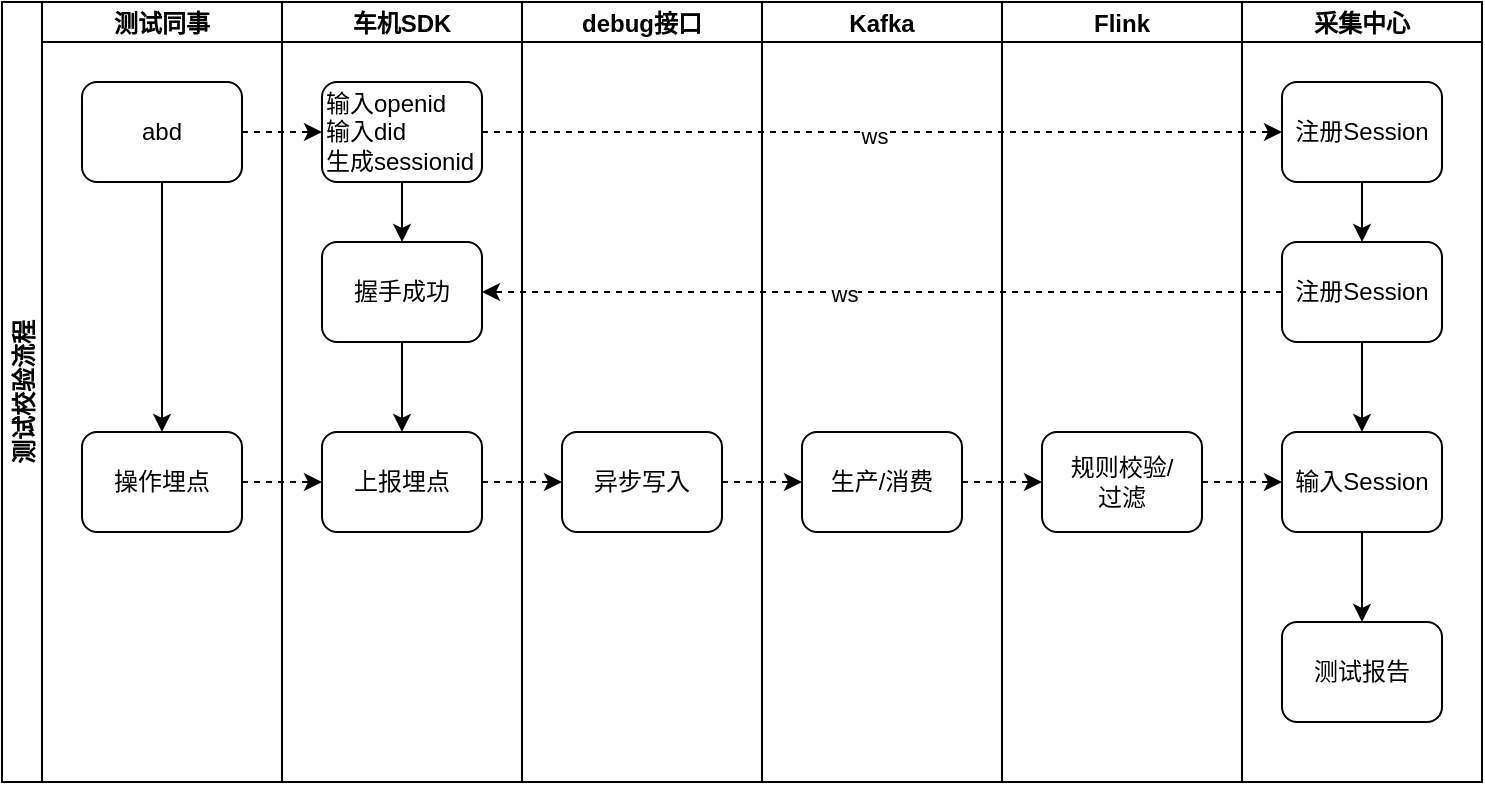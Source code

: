 <mxfile version="26.1.0">
  <diagram name="第 1 页" id="Wn0tkcndtycrgx5PYjIO">
    <mxGraphModel dx="2026" dy="1107" grid="1" gridSize="10" guides="1" tooltips="1" connect="1" arrows="1" fold="1" page="1" pageScale="1" pageWidth="827" pageHeight="1169" math="0" shadow="0">
      <root>
        <mxCell id="0" />
        <mxCell id="1" parent="0" />
        <mxCell id="uodfpMHbg1HzAjFqGIbb-2" value="测试校验流程" style="swimlane;childLayout=stackLayout;resizeParent=1;resizeParentMax=0;startSize=20;horizontal=0;horizontalStack=1;" vertex="1" parent="1">
          <mxGeometry x="310" y="400" width="740" height="390" as="geometry" />
        </mxCell>
        <mxCell id="uodfpMHbg1HzAjFqGIbb-3" value="测试同事" style="swimlane;startSize=20;" vertex="1" parent="uodfpMHbg1HzAjFqGIbb-2">
          <mxGeometry x="20" width="120" height="390" as="geometry" />
        </mxCell>
        <mxCell id="uodfpMHbg1HzAjFqGIbb-31" style="edgeStyle=orthogonalEdgeStyle;rounded=0;orthogonalLoop=1;jettySize=auto;html=1;exitX=0.5;exitY=1;exitDx=0;exitDy=0;entryX=0.5;entryY=0;entryDx=0;entryDy=0;" edge="1" parent="uodfpMHbg1HzAjFqGIbb-3" source="uodfpMHbg1HzAjFqGIbb-9" target="uodfpMHbg1HzAjFqGIbb-20">
          <mxGeometry relative="1" as="geometry" />
        </mxCell>
        <mxCell id="uodfpMHbg1HzAjFqGIbb-9" value="abd" style="rounded=1;whiteSpace=wrap;html=1;" vertex="1" parent="uodfpMHbg1HzAjFqGIbb-3">
          <mxGeometry x="20" y="40" width="80" height="50" as="geometry" />
        </mxCell>
        <mxCell id="uodfpMHbg1HzAjFqGIbb-20" value="操作埋点" style="rounded=1;whiteSpace=wrap;html=1;" vertex="1" parent="uodfpMHbg1HzAjFqGIbb-3">
          <mxGeometry x="20" y="215" width="80" height="50" as="geometry" />
        </mxCell>
        <mxCell id="uodfpMHbg1HzAjFqGIbb-4" value="车机SDK" style="swimlane;startSize=20;" vertex="1" parent="uodfpMHbg1HzAjFqGIbb-2">
          <mxGeometry x="140" width="120" height="390" as="geometry" />
        </mxCell>
        <mxCell id="uodfpMHbg1HzAjFqGIbb-35" style="edgeStyle=orthogonalEdgeStyle;rounded=0;orthogonalLoop=1;jettySize=auto;html=1;exitX=0.5;exitY=1;exitDx=0;exitDy=0;entryX=0.5;entryY=0;entryDx=0;entryDy=0;" edge="1" parent="uodfpMHbg1HzAjFqGIbb-4" source="uodfpMHbg1HzAjFqGIbb-10" target="uodfpMHbg1HzAjFqGIbb-17">
          <mxGeometry relative="1" as="geometry" />
        </mxCell>
        <mxCell id="uodfpMHbg1HzAjFqGIbb-10" value="输入openid&lt;br&gt;输入did&lt;br&gt;生成sessionid" style="rounded=1;whiteSpace=wrap;html=1;align=left;" vertex="1" parent="uodfpMHbg1HzAjFqGIbb-4">
          <mxGeometry x="20" y="40" width="80" height="50" as="geometry" />
        </mxCell>
        <mxCell id="uodfpMHbg1HzAjFqGIbb-36" style="edgeStyle=orthogonalEdgeStyle;rounded=0;orthogonalLoop=1;jettySize=auto;html=1;exitX=0.5;exitY=1;exitDx=0;exitDy=0;" edge="1" parent="uodfpMHbg1HzAjFqGIbb-4" source="uodfpMHbg1HzAjFqGIbb-17" target="uodfpMHbg1HzAjFqGIbb-21">
          <mxGeometry relative="1" as="geometry" />
        </mxCell>
        <mxCell id="uodfpMHbg1HzAjFqGIbb-17" value="握手成功" style="rounded=1;whiteSpace=wrap;html=1;" vertex="1" parent="uodfpMHbg1HzAjFqGIbb-4">
          <mxGeometry x="20" y="120" width="80" height="50" as="geometry" />
        </mxCell>
        <mxCell id="uodfpMHbg1HzAjFqGIbb-21" value="上报埋点" style="rounded=1;whiteSpace=wrap;html=1;" vertex="1" parent="uodfpMHbg1HzAjFqGIbb-4">
          <mxGeometry x="20" y="215" width="80" height="50" as="geometry" />
        </mxCell>
        <mxCell id="uodfpMHbg1HzAjFqGIbb-5" value="debug接口" style="swimlane;startSize=20;" vertex="1" parent="uodfpMHbg1HzAjFqGIbb-2">
          <mxGeometry x="260" width="120" height="390" as="geometry" />
        </mxCell>
        <mxCell id="uodfpMHbg1HzAjFqGIbb-23" value="异步写入" style="rounded=1;whiteSpace=wrap;html=1;" vertex="1" parent="uodfpMHbg1HzAjFqGIbb-5">
          <mxGeometry x="20" y="215" width="80" height="50" as="geometry" />
        </mxCell>
        <mxCell id="uodfpMHbg1HzAjFqGIbb-6" value="Kafka" style="swimlane;startSize=20;" vertex="1" parent="uodfpMHbg1HzAjFqGIbb-2">
          <mxGeometry x="380" width="120" height="390" as="geometry" />
        </mxCell>
        <mxCell id="uodfpMHbg1HzAjFqGIbb-25" value="生产/消费" style="rounded=1;whiteSpace=wrap;html=1;" vertex="1" parent="uodfpMHbg1HzAjFqGIbb-6">
          <mxGeometry x="20" y="215" width="80" height="50" as="geometry" />
        </mxCell>
        <mxCell id="uodfpMHbg1HzAjFqGIbb-7" value="Flink" style="swimlane;startSize=20;" vertex="1" parent="uodfpMHbg1HzAjFqGIbb-2">
          <mxGeometry x="500" width="120" height="390" as="geometry" />
        </mxCell>
        <mxCell id="uodfpMHbg1HzAjFqGIbb-27" value="规则校验/&lt;br&gt;过滤" style="rounded=1;whiteSpace=wrap;html=1;" vertex="1" parent="uodfpMHbg1HzAjFqGIbb-7">
          <mxGeometry x="20" y="215" width="80" height="50" as="geometry" />
        </mxCell>
        <mxCell id="uodfpMHbg1HzAjFqGIbb-8" value="采集中心" style="swimlane;startSize=20;" vertex="1" parent="uodfpMHbg1HzAjFqGIbb-2">
          <mxGeometry x="620" width="120" height="390" as="geometry" />
        </mxCell>
        <mxCell id="uodfpMHbg1HzAjFqGIbb-16" style="edgeStyle=orthogonalEdgeStyle;rounded=0;orthogonalLoop=1;jettySize=auto;html=1;exitX=0.5;exitY=1;exitDx=0;exitDy=0;entryX=0.5;entryY=0;entryDx=0;entryDy=0;" edge="1" parent="uodfpMHbg1HzAjFqGIbb-8" source="uodfpMHbg1HzAjFqGIbb-12" target="uodfpMHbg1HzAjFqGIbb-15">
          <mxGeometry relative="1" as="geometry" />
        </mxCell>
        <mxCell id="uodfpMHbg1HzAjFqGIbb-12" value="注册Session" style="rounded=1;whiteSpace=wrap;html=1;" vertex="1" parent="uodfpMHbg1HzAjFqGIbb-8">
          <mxGeometry x="20" y="40" width="80" height="50" as="geometry" />
        </mxCell>
        <mxCell id="uodfpMHbg1HzAjFqGIbb-32" style="edgeStyle=orthogonalEdgeStyle;rounded=0;orthogonalLoop=1;jettySize=auto;html=1;exitX=0.5;exitY=1;exitDx=0;exitDy=0;" edge="1" parent="uodfpMHbg1HzAjFqGIbb-8" source="uodfpMHbg1HzAjFqGIbb-15" target="uodfpMHbg1HzAjFqGIbb-29">
          <mxGeometry relative="1" as="geometry" />
        </mxCell>
        <mxCell id="uodfpMHbg1HzAjFqGIbb-15" value="注册Session" style="rounded=1;whiteSpace=wrap;html=1;" vertex="1" parent="uodfpMHbg1HzAjFqGIbb-8">
          <mxGeometry x="20" y="120" width="80" height="50" as="geometry" />
        </mxCell>
        <mxCell id="uodfpMHbg1HzAjFqGIbb-34" style="edgeStyle=orthogonalEdgeStyle;rounded=0;orthogonalLoop=1;jettySize=auto;html=1;exitX=0.5;exitY=1;exitDx=0;exitDy=0;" edge="1" parent="uodfpMHbg1HzAjFqGIbb-8" source="uodfpMHbg1HzAjFqGIbb-29" target="uodfpMHbg1HzAjFqGIbb-33">
          <mxGeometry relative="1" as="geometry" />
        </mxCell>
        <mxCell id="uodfpMHbg1HzAjFqGIbb-29" value="输入Session" style="rounded=1;whiteSpace=wrap;html=1;" vertex="1" parent="uodfpMHbg1HzAjFqGIbb-8">
          <mxGeometry x="20" y="215" width="80" height="50" as="geometry" />
        </mxCell>
        <mxCell id="uodfpMHbg1HzAjFqGIbb-33" value="测试报告" style="rounded=1;whiteSpace=wrap;html=1;" vertex="1" parent="uodfpMHbg1HzAjFqGIbb-8">
          <mxGeometry x="20" y="310" width="80" height="50" as="geometry" />
        </mxCell>
        <mxCell id="uodfpMHbg1HzAjFqGIbb-11" style="edgeStyle=orthogonalEdgeStyle;rounded=0;orthogonalLoop=1;jettySize=auto;html=1;exitX=1;exitY=0.5;exitDx=0;exitDy=0;entryX=0;entryY=0.5;entryDx=0;entryDy=0;dashed=1;" edge="1" parent="uodfpMHbg1HzAjFqGIbb-2" source="uodfpMHbg1HzAjFqGIbb-9" target="uodfpMHbg1HzAjFqGIbb-10">
          <mxGeometry relative="1" as="geometry" />
        </mxCell>
        <mxCell id="uodfpMHbg1HzAjFqGIbb-13" style="edgeStyle=orthogonalEdgeStyle;rounded=0;orthogonalLoop=1;jettySize=auto;html=1;exitX=1;exitY=0.5;exitDx=0;exitDy=0;dashed=1;" edge="1" parent="uodfpMHbg1HzAjFqGIbb-2" source="uodfpMHbg1HzAjFqGIbb-10" target="uodfpMHbg1HzAjFqGIbb-12">
          <mxGeometry relative="1" as="geometry" />
        </mxCell>
        <mxCell id="uodfpMHbg1HzAjFqGIbb-14" value="ws" style="edgeLabel;html=1;align=center;verticalAlign=middle;resizable=0;points=[];" vertex="1" connectable="0" parent="uodfpMHbg1HzAjFqGIbb-13">
          <mxGeometry x="-0.02" y="-2" relative="1" as="geometry">
            <mxPoint as="offset" />
          </mxGeometry>
        </mxCell>
        <mxCell id="uodfpMHbg1HzAjFqGIbb-18" style="edgeStyle=orthogonalEdgeStyle;rounded=0;orthogonalLoop=1;jettySize=auto;html=1;exitX=0;exitY=0.5;exitDx=0;exitDy=0;entryX=1;entryY=0.5;entryDx=0;entryDy=0;dashed=1;" edge="1" parent="uodfpMHbg1HzAjFqGIbb-2" source="uodfpMHbg1HzAjFqGIbb-15" target="uodfpMHbg1HzAjFqGIbb-17">
          <mxGeometry relative="1" as="geometry" />
        </mxCell>
        <mxCell id="uodfpMHbg1HzAjFqGIbb-19" value="ws" style="edgeLabel;html=1;align=center;verticalAlign=middle;resizable=0;points=[];" vertex="1" connectable="0" parent="uodfpMHbg1HzAjFqGIbb-18">
          <mxGeometry x="0.095" y="1" relative="1" as="geometry">
            <mxPoint as="offset" />
          </mxGeometry>
        </mxCell>
        <mxCell id="uodfpMHbg1HzAjFqGIbb-22" style="edgeStyle=orthogonalEdgeStyle;rounded=0;orthogonalLoop=1;jettySize=auto;html=1;exitX=1;exitY=0.5;exitDx=0;exitDy=0;entryX=0;entryY=0.5;entryDx=0;entryDy=0;dashed=1;" edge="1" parent="uodfpMHbg1HzAjFqGIbb-2" source="uodfpMHbg1HzAjFqGIbb-20" target="uodfpMHbg1HzAjFqGIbb-21">
          <mxGeometry relative="1" as="geometry" />
        </mxCell>
        <mxCell id="uodfpMHbg1HzAjFqGIbb-24" style="edgeStyle=orthogonalEdgeStyle;rounded=0;orthogonalLoop=1;jettySize=auto;html=1;exitX=1;exitY=0.5;exitDx=0;exitDy=0;dashed=1;" edge="1" parent="uodfpMHbg1HzAjFqGIbb-2" source="uodfpMHbg1HzAjFqGIbb-21" target="uodfpMHbg1HzAjFqGIbb-23">
          <mxGeometry relative="1" as="geometry" />
        </mxCell>
        <mxCell id="uodfpMHbg1HzAjFqGIbb-26" style="edgeStyle=orthogonalEdgeStyle;rounded=0;orthogonalLoop=1;jettySize=auto;html=1;exitX=1;exitY=0.5;exitDx=0;exitDy=0;dashed=1;" edge="1" parent="uodfpMHbg1HzAjFqGIbb-2" source="uodfpMHbg1HzAjFqGIbb-23" target="uodfpMHbg1HzAjFqGIbb-25">
          <mxGeometry relative="1" as="geometry" />
        </mxCell>
        <mxCell id="uodfpMHbg1HzAjFqGIbb-28" style="edgeStyle=orthogonalEdgeStyle;rounded=0;orthogonalLoop=1;jettySize=auto;html=1;exitX=1;exitY=0.5;exitDx=0;exitDy=0;dashed=1;" edge="1" parent="uodfpMHbg1HzAjFqGIbb-2" source="uodfpMHbg1HzAjFqGIbb-25" target="uodfpMHbg1HzAjFqGIbb-27">
          <mxGeometry relative="1" as="geometry" />
        </mxCell>
        <mxCell id="uodfpMHbg1HzAjFqGIbb-30" style="edgeStyle=orthogonalEdgeStyle;rounded=0;orthogonalLoop=1;jettySize=auto;html=1;exitX=1;exitY=0.5;exitDx=0;exitDy=0;dashed=1;" edge="1" parent="uodfpMHbg1HzAjFqGIbb-2" source="uodfpMHbg1HzAjFqGIbb-27" target="uodfpMHbg1HzAjFqGIbb-29">
          <mxGeometry relative="1" as="geometry" />
        </mxCell>
      </root>
    </mxGraphModel>
  </diagram>
</mxfile>
